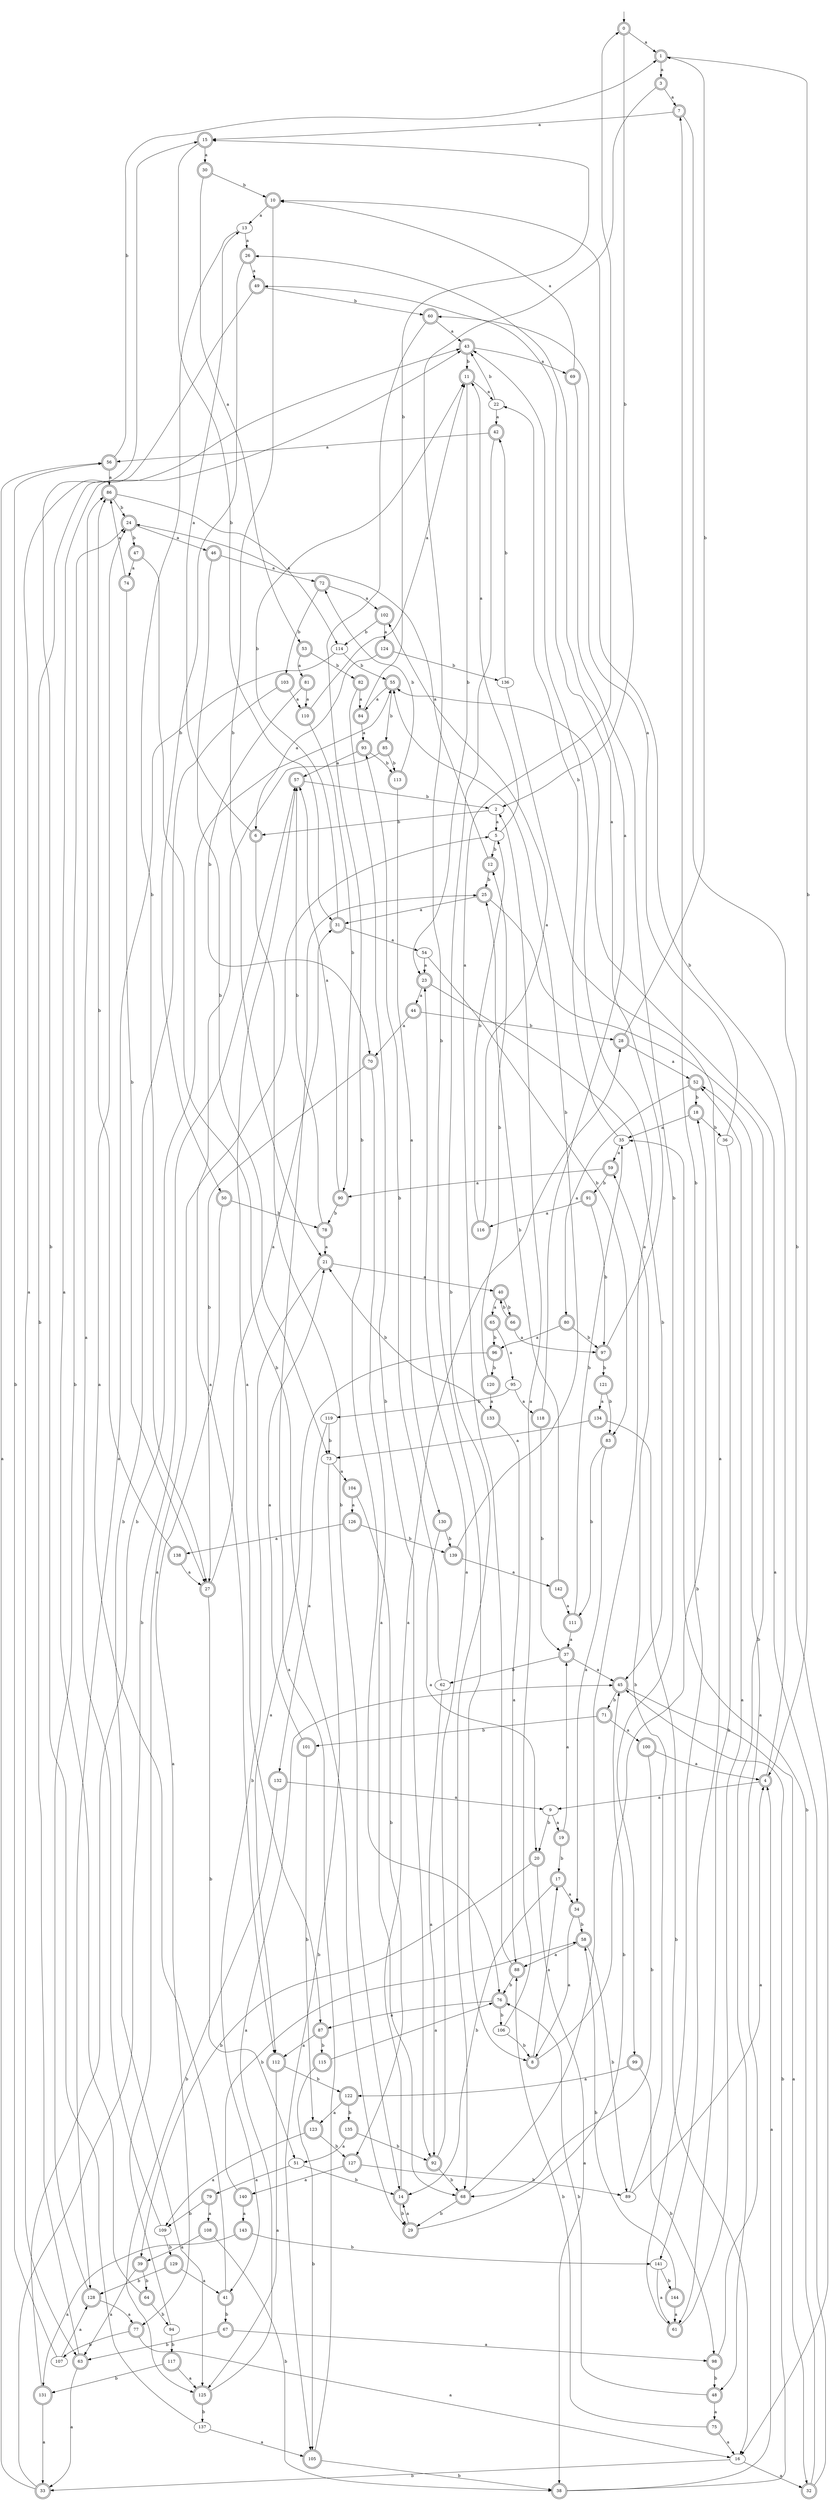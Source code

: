 digraph RandomDFA {
  __start0 [label="", shape=none];
  __start0 -> 0 [label=""];
  0 [shape=circle] [shape=doublecircle]
  0 -> 1 [label="a"]
  0 -> 2 [label="b"]
  1 [shape=doublecircle]
  1 -> 3 [label="a"]
  1 -> 4 [label="b"]
  2
  2 -> 5 [label="a"]
  2 -> 6 [label="b"]
  3 [shape=doublecircle]
  3 -> 7 [label="a"]
  3 -> 8 [label="b"]
  4 [shape=doublecircle]
  4 -> 9 [label="a"]
  4 -> 10 [label="b"]
  5
  5 -> 11 [label="a"]
  5 -> 12 [label="b"]
  6 [shape=doublecircle]
  6 -> 13 [label="a"]
  6 -> 14 [label="b"]
  7 [shape=doublecircle]
  7 -> 15 [label="a"]
  7 -> 16 [label="b"]
  8 [shape=doublecircle]
  8 -> 17 [label="a"]
  8 -> 18 [label="b"]
  9
  9 -> 19 [label="a"]
  9 -> 20 [label="b"]
  10 [shape=doublecircle]
  10 -> 13 [label="a"]
  10 -> 21 [label="b"]
  11 [shape=doublecircle]
  11 -> 22 [label="a"]
  11 -> 23 [label="b"]
  12 [shape=doublecircle]
  12 -> 24 [label="a"]
  12 -> 25 [label="b"]
  13
  13 -> 26 [label="a"]
  13 -> 27 [label="b"]
  14 [shape=doublecircle]
  14 -> 28 [label="a"]
  14 -> 29 [label="b"]
  15 [shape=doublecircle]
  15 -> 30 [label="a"]
  15 -> 31 [label="b"]
  16
  16 -> 32 [label="a"]
  16 -> 33 [label="b"]
  17 [shape=doublecircle]
  17 -> 34 [label="a"]
  17 -> 14 [label="b"]
  18 [shape=doublecircle]
  18 -> 35 [label="a"]
  18 -> 36 [label="b"]
  19 [shape=doublecircle]
  19 -> 37 [label="a"]
  19 -> 17 [label="b"]
  20 [shape=doublecircle]
  20 -> 38 [label="a"]
  20 -> 39 [label="b"]
  21 [shape=doublecircle]
  21 -> 40 [label="a"]
  21 -> 41 [label="b"]
  22
  22 -> 42 [label="a"]
  22 -> 43 [label="b"]
  23 [shape=doublecircle]
  23 -> 44 [label="a"]
  23 -> 45 [label="b"]
  24 [shape=doublecircle]
  24 -> 46 [label="a"]
  24 -> 47 [label="b"]
  25 [shape=doublecircle]
  25 -> 31 [label="a"]
  25 -> 48 [label="b"]
  26 [shape=doublecircle]
  26 -> 49 [label="a"]
  26 -> 50 [label="b"]
  27 [shape=doublecircle]
  27 -> 31 [label="a"]
  27 -> 51 [label="b"]
  28 [shape=doublecircle]
  28 -> 52 [label="a"]
  28 -> 1 [label="b"]
  29 [shape=doublecircle]
  29 -> 14 [label="a"]
  29 -> 45 [label="b"]
  30 [shape=doublecircle]
  30 -> 53 [label="a"]
  30 -> 10 [label="b"]
  31 [shape=doublecircle]
  31 -> 54 [label="a"]
  31 -> 11 [label="b"]
  32 [shape=doublecircle]
  32 -> 55 [label="a"]
  32 -> 35 [label="b"]
  33 [shape=doublecircle]
  33 -> 56 [label="a"]
  33 -> 57 [label="b"]
  34 [shape=doublecircle]
  34 -> 8 [label="a"]
  34 -> 58 [label="b"]
  35
  35 -> 59 [label="a"]
  35 -> 22 [label="b"]
  36
  36 -> 60 [label="a"]
  36 -> 61 [label="b"]
  37 [shape=doublecircle]
  37 -> 45 [label="a"]
  37 -> 62 [label="b"]
  38 [shape=doublecircle]
  38 -> 4 [label="a"]
  38 -> 45 [label="b"]
  39 [shape=doublecircle]
  39 -> 63 [label="a"]
  39 -> 64 [label="b"]
  40 [shape=doublecircle]
  40 -> 65 [label="a"]
  40 -> 66 [label="b"]
  41 [shape=doublecircle]
  41 -> 24 [label="a"]
  41 -> 67 [label="b"]
  42 [shape=doublecircle]
  42 -> 56 [label="a"]
  42 -> 68 [label="b"]
  43 [shape=doublecircle]
  43 -> 69 [label="a"]
  43 -> 11 [label="b"]
  44 [shape=doublecircle]
  44 -> 70 [label="a"]
  44 -> 28 [label="b"]
  45 [shape=doublecircle]
  45 -> 32 [label="a"]
  45 -> 71 [label="b"]
  46 [shape=doublecircle]
  46 -> 72 [label="a"]
  46 -> 73 [label="b"]
  47 [shape=doublecircle]
  47 -> 74 [label="a"]
  47 -> 29 [label="b"]
  48 [shape=doublecircle]
  48 -> 75 [label="a"]
  48 -> 76 [label="b"]
  49 [shape=doublecircle]
  49 -> 63 [label="a"]
  49 -> 60 [label="b"]
  50 [shape=doublecircle]
  50 -> 77 [label="a"]
  50 -> 78 [label="b"]
  51
  51 -> 79 [label="a"]
  51 -> 14 [label="b"]
  52 [shape=doublecircle]
  52 -> 80 [label="a"]
  52 -> 18 [label="b"]
  53 [shape=doublecircle]
  53 -> 81 [label="a"]
  53 -> 82 [label="b"]
  54
  54 -> 23 [label="a"]
  54 -> 83 [label="b"]
  55 [shape=doublecircle]
  55 -> 84 [label="a"]
  55 -> 85 [label="b"]
  56 [shape=doublecircle]
  56 -> 86 [label="a"]
  56 -> 1 [label="b"]
  57 [shape=doublecircle]
  57 -> 87 [label="a"]
  57 -> 2 [label="b"]
  58 [shape=doublecircle]
  58 -> 88 [label="a"]
  58 -> 89 [label="b"]
  59 [shape=doublecircle]
  59 -> 90 [label="a"]
  59 -> 91 [label="b"]
  60 [shape=doublecircle]
  60 -> 43 [label="a"]
  60 -> 76 [label="b"]
  61 [shape=doublecircle]
  61 -> 52 [label="a"]
  61 -> 7 [label="b"]
  62
  62 -> 92 [label="a"]
  62 -> 93 [label="b"]
  63 [shape=doublecircle]
  63 -> 33 [label="a"]
  63 -> 43 [label="b"]
  64 [shape=doublecircle]
  64 -> 43 [label="a"]
  64 -> 94 [label="b"]
  65 [shape=doublecircle]
  65 -> 95 [label="a"]
  65 -> 96 [label="b"]
  66 [shape=doublecircle]
  66 -> 97 [label="a"]
  66 -> 40 [label="b"]
  67 [shape=doublecircle]
  67 -> 98 [label="a"]
  67 -> 63 [label="b"]
  68 [shape=doublecircle]
  68 -> 43 [label="a"]
  68 -> 29 [label="b"]
  69 [shape=doublecircle]
  69 -> 10 [label="a"]
  69 -> 99 [label="b"]
  70 [shape=doublecircle]
  70 -> 68 [label="a"]
  70 -> 27 [label="b"]
  71 [shape=doublecircle]
  71 -> 100 [label="a"]
  71 -> 101 [label="b"]
  72 [shape=doublecircle]
  72 -> 102 [label="a"]
  72 -> 103 [label="b"]
  73
  73 -> 104 [label="a"]
  73 -> 105 [label="b"]
  74 [shape=doublecircle]
  74 -> 86 [label="a"]
  74 -> 27 [label="b"]
  75 [shape=doublecircle]
  75 -> 16 [label="a"]
  75 -> 88 [label="b"]
  76 [shape=doublecircle]
  76 -> 87 [label="a"]
  76 -> 106 [label="b"]
  77 [shape=doublecircle]
  77 -> 16 [label="a"]
  77 -> 107 [label="b"]
  78 [shape=doublecircle]
  78 -> 21 [label="a"]
  78 -> 57 [label="b"]
  79 [shape=doublecircle]
  79 -> 108 [label="a"]
  79 -> 109 [label="b"]
  80 [shape=doublecircle]
  80 -> 96 [label="a"]
  80 -> 97 [label="b"]
  81 [shape=doublecircle]
  81 -> 110 [label="a"]
  81 -> 70 [label="b"]
  82 [shape=doublecircle]
  82 -> 84 [label="a"]
  82 -> 92 [label="b"]
  83 [shape=doublecircle]
  83 -> 34 [label="a"]
  83 -> 111 [label="b"]
  84 [shape=doublecircle]
  84 -> 93 [label="a"]
  84 -> 15 [label="b"]
  85 [shape=doublecircle]
  85 -> 112 [label="a"]
  85 -> 113 [label="b"]
  86 [shape=doublecircle]
  86 -> 114 [label="a"]
  86 -> 24 [label="b"]
  87 [shape=doublecircle]
  87 -> 112 [label="a"]
  87 -> 115 [label="b"]
  88 [shape=doublecircle]
  88 -> 0 [label="a"]
  88 -> 76 [label="b"]
  89
  89 -> 4 [label="a"]
  89 -> 59 [label="b"]
  90 [shape=doublecircle]
  90 -> 57 [label="a"]
  90 -> 78 [label="b"]
  91 [shape=doublecircle]
  91 -> 116 [label="a"]
  91 -> 97 [label="b"]
  92 [shape=doublecircle]
  92 -> 23 [label="a"]
  92 -> 68 [label="b"]
  93 [shape=doublecircle]
  93 -> 57 [label="a"]
  93 -> 113 [label="b"]
  94
  94 -> 5 [label="a"]
  94 -> 117 [label="b"]
  95
  95 -> 118 [label="a"]
  95 -> 119 [label="b"]
  96 [shape=doublecircle]
  96 -> 112 [label="a"]
  96 -> 120 [label="b"]
  97 [shape=doublecircle]
  97 -> 49 [label="a"]
  97 -> 121 [label="b"]
  98 [shape=doublecircle]
  98 -> 52 [label="a"]
  98 -> 48 [label="b"]
  99 [shape=doublecircle]
  99 -> 122 [label="a"]
  99 -> 98 [label="b"]
  100 [shape=doublecircle]
  100 -> 4 [label="a"]
  100 -> 68 [label="b"]
  101 [shape=doublecircle]
  101 -> 21 [label="a"]
  101 -> 123 [label="b"]
  102 [shape=doublecircle]
  102 -> 124 [label="a"]
  102 -> 114 [label="b"]
  103 [shape=doublecircle]
  103 -> 110 [label="a"]
  103 -> 125 [label="b"]
  104 [shape=doublecircle]
  104 -> 126 [label="a"]
  104 -> 127 [label="b"]
  105 [shape=doublecircle]
  105 -> 25 [label="a"]
  105 -> 38 [label="b"]
  106
  106 -> 2 [label="a"]
  106 -> 8 [label="b"]
  107
  107 -> 128 [label="a"]
  107 -> 56 [label="b"]
  108 [shape=doublecircle]
  108 -> 39 [label="a"]
  108 -> 38 [label="b"]
  109
  109 -> 86 [label="a"]
  109 -> 129 [label="b"]
  110 [shape=doublecircle]
  110 -> 11 [label="a"]
  110 -> 90 [label="b"]
  111 [shape=doublecircle]
  111 -> 37 [label="a"]
  111 -> 35 [label="b"]
  112 [shape=doublecircle]
  112 -> 125 [label="a"]
  112 -> 122 [label="b"]
  113 [shape=doublecircle]
  113 -> 130 [label="a"]
  113 -> 72 [label="b"]
  114
  114 -> 128 [label="a"]
  114 -> 55 [label="b"]
  115 [shape=doublecircle]
  115 -> 76 [label="a"]
  115 -> 105 [label="b"]
  116 [shape=doublecircle]
  116 -> 102 [label="a"]
  116 -> 5 [label="b"]
  117 [shape=doublecircle]
  117 -> 125 [label="a"]
  117 -> 131 [label="b"]
  118 [shape=doublecircle]
  118 -> 26 [label="a"]
  118 -> 37 [label="b"]
  119
  119 -> 132 [label="a"]
  119 -> 73 [label="b"]
  120 [shape=doublecircle]
  120 -> 133 [label="a"]
  120 -> 12 [label="b"]
  121 [shape=doublecircle]
  121 -> 134 [label="a"]
  121 -> 83 [label="b"]
  122 [shape=doublecircle]
  122 -> 123 [label="a"]
  122 -> 135 [label="b"]
  123 [shape=doublecircle]
  123 -> 109 [label="a"]
  123 -> 127 [label="b"]
  124 [shape=doublecircle]
  124 -> 6 [label="a"]
  124 -> 136 [label="b"]
  125 [shape=doublecircle]
  125 -> 45 [label="a"]
  125 -> 137 [label="b"]
  126 [shape=doublecircle]
  126 -> 138 [label="a"]
  126 -> 139 [label="b"]
  127 [shape=doublecircle]
  127 -> 140 [label="a"]
  127 -> 89 [label="b"]
  128 [shape=doublecircle]
  128 -> 77 [label="a"]
  128 -> 24 [label="b"]
  129 [shape=doublecircle]
  129 -> 41 [label="a"]
  129 -> 128 [label="b"]
  130 [shape=doublecircle]
  130 -> 20 [label="a"]
  130 -> 139 [label="b"]
  131 [shape=doublecircle]
  131 -> 33 [label="a"]
  131 -> 55 [label="b"]
  132 [shape=doublecircle]
  132 -> 9 [label="a"]
  132 -> 125 [label="b"]
  133 [shape=doublecircle]
  133 -> 88 [label="a"]
  133 -> 21 [label="b"]
  134 [shape=doublecircle]
  134 -> 73 [label="a"]
  134 -> 16 [label="b"]
  135 [shape=doublecircle]
  135 -> 51 [label="a"]
  135 -> 92 [label="b"]
  136
  136 -> 141 [label="a"]
  136 -> 42 [label="b"]
  137
  137 -> 105 [label="a"]
  137 -> 15 [label="b"]
  138 [shape=doublecircle]
  138 -> 27 [label="a"]
  138 -> 86 [label="b"]
  139 [shape=doublecircle]
  139 -> 142 [label="a"]
  139 -> 55 [label="b"]
  140 [shape=doublecircle]
  140 -> 143 [label="a"]
  140 -> 58 [label="b"]
  141
  141 -> 61 [label="a"]
  141 -> 144 [label="b"]
  142 [shape=doublecircle]
  142 -> 111 [label="a"]
  142 -> 25 [label="b"]
  143 [shape=doublecircle]
  143 -> 131 [label="a"]
  143 -> 141 [label="b"]
  144 [shape=doublecircle]
  144 -> 61 [label="a"]
  144 -> 58 [label="b"]
}
